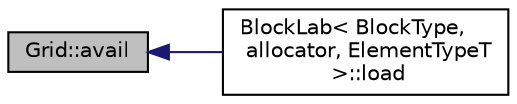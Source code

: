 digraph "Grid::avail"
{
  edge [fontname="Helvetica",fontsize="10",labelfontname="Helvetica",labelfontsize="10"];
  node [fontname="Helvetica",fontsize="10",shape=record];
  rankdir="LR";
  Node1 [label="Grid::avail",height=0.2,width=0.4,color="black", fillcolor="grey75", style="filled", fontcolor="black"];
  Node1 -> Node2 [dir="back",color="midnightblue",fontsize="10",style="solid"];
  Node2 [label="BlockLab\< BlockType,\l allocator, ElementTypeT\l \>::load",height=0.2,width=0.4,color="black", fillcolor="white", style="filled",URL="$class_block_lab.html#aefd27fed8fbb1d3d60fe1457ae90f248"];
}
